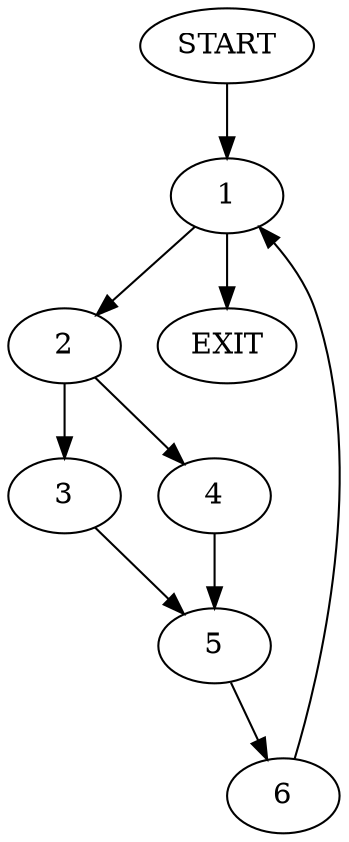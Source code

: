 digraph { 
0 [label="START"];
1;
2;
3;
4;
5;
6;
7[label="EXIT"];
0 -> 1;
1 -> 2;
1 -> 7;
2 -> 3;
2 -> 4;
3 -> 5;
4 -> 5;
5 -> 6;
6 -> 1;
}